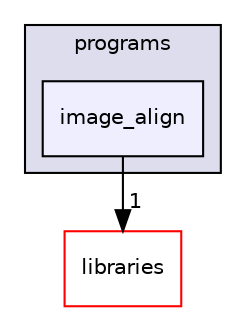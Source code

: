 digraph "xmipp/applications/programs/image_align" {
  compound=true
  node [ fontsize="10", fontname="Helvetica"];
  edge [ labelfontsize="10", labelfontname="Helvetica"];
  subgraph clusterdir_592b16dc4070b933e5655da2b0d20bbb {
    graph [ bgcolor="#ddddee", pencolor="black", label="programs" fontname="Helvetica", fontsize="10", URL="dir_592b16dc4070b933e5655da2b0d20bbb.html"]
  dir_cf25553b0b57af01ab60f2077c2a78b1 [shape=box, label="image_align", style="filled", fillcolor="#eeeeff", pencolor="black", URL="dir_cf25553b0b57af01ab60f2077c2a78b1.html"];
  }
  dir_29dba3f3840f20df3b04d1972e99046b [shape=box label="libraries" fillcolor="white" style="filled" color="red" URL="dir_29dba3f3840f20df3b04d1972e99046b.html"];
  dir_cf25553b0b57af01ab60f2077c2a78b1->dir_29dba3f3840f20df3b04d1972e99046b [headlabel="1", labeldistance=1.5 headhref="dir_000080_000027.html"];
}
